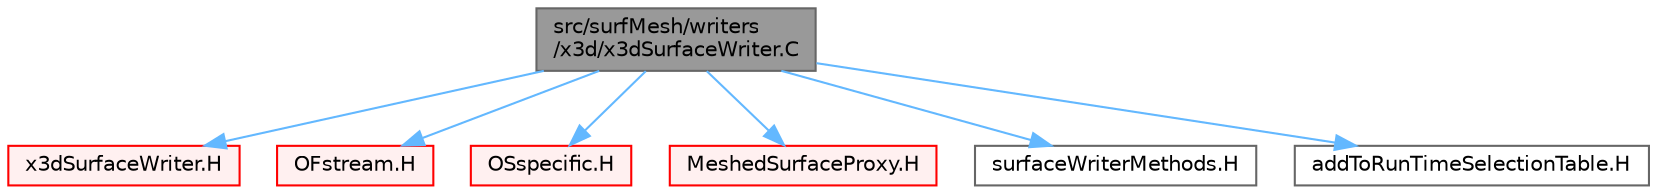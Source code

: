 digraph "src/surfMesh/writers/x3d/x3dSurfaceWriter.C"
{
 // LATEX_PDF_SIZE
  bgcolor="transparent";
  edge [fontname=Helvetica,fontsize=10,labelfontname=Helvetica,labelfontsize=10];
  node [fontname=Helvetica,fontsize=10,shape=box,height=0.2,width=0.4];
  Node1 [id="Node000001",label="src/surfMesh/writers\l/x3d/x3dSurfaceWriter.C",height=0.2,width=0.4,color="gray40", fillcolor="grey60", style="filled", fontcolor="black",tooltip=" "];
  Node1 -> Node2 [id="edge1_Node000001_Node000002",color="steelblue1",style="solid",tooltip=" "];
  Node2 [id="Node000002",label="x3dSurfaceWriter.H",height=0.2,width=0.4,color="red", fillcolor="#FFF0F0", style="filled",URL="$x3dSurfaceWriter_8H.html",tooltip=" "];
  Node1 -> Node249 [id="edge2_Node000001_Node000249",color="steelblue1",style="solid",tooltip=" "];
  Node249 [id="Node000249",label="OFstream.H",height=0.2,width=0.4,color="red", fillcolor="#FFF0F0", style="filled",URL="$OFstream_8H.html",tooltip=" "];
  Node1 -> Node252 [id="edge3_Node000001_Node000252",color="steelblue1",style="solid",tooltip=" "];
  Node252 [id="Node000252",label="OSspecific.H",height=0.2,width=0.4,color="red", fillcolor="#FFF0F0", style="filled",URL="$OSspecific_8H.html",tooltip="Functions used by OpenFOAM that are specific to POSIX compliant operating systems and need to be repl..."];
  Node1 -> Node256 [id="edge4_Node000001_Node000256",color="steelblue1",style="solid",tooltip=" "];
  Node256 [id="Node000256",label="MeshedSurfaceProxy.H",height=0.2,width=0.4,color="red", fillcolor="#FFF0F0", style="filled",URL="$MeshedSurfaceProxy_8H.html",tooltip=" "];
  Node1 -> Node265 [id="edge5_Node000001_Node000265",color="steelblue1",style="solid",tooltip=" "];
  Node265 [id="Node000265",label="surfaceWriterMethods.H",height=0.2,width=0.4,color="grey40", fillcolor="white", style="filled",URL="$surfaceWriterMethods_8H.html",tooltip="Convenience macros for instantiating surfaceWriter methods."];
  Node1 -> Node266 [id="edge6_Node000001_Node000266",color="steelblue1",style="solid",tooltip=" "];
  Node266 [id="Node000266",label="addToRunTimeSelectionTable.H",height=0.2,width=0.4,color="grey40", fillcolor="white", style="filled",URL="$addToRunTimeSelectionTable_8H.html",tooltip="Macros for easy insertion into run-time selection tables."];
}
